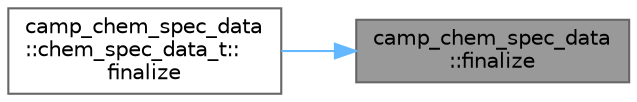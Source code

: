 digraph "camp_chem_spec_data::finalize"
{
 // LATEX_PDF_SIZE
  bgcolor="transparent";
  edge [fontname=Helvetica,fontsize=10,labelfontname=Helvetica,labelfontsize=10];
  node [fontname=Helvetica,fontsize=10,shape=box,height=0.2,width=0.4];
  rankdir="RL";
  Node1 [label="camp_chem_spec_data\l::finalize",height=0.2,width=0.4,color="gray40", fillcolor="grey60", style="filled", fontcolor="black",tooltip="Finalize the chemical species data."];
  Node1 -> Node2 [dir="back",color="steelblue1",style="solid"];
  Node2 [label="camp_chem_spec_data\l::chem_spec_data_t::\lfinalize",height=0.2,width=0.4,color="grey40", fillcolor="white", style="filled",URL="$structcamp__chem__spec__data_1_1chem__spec__data__t.html#aebd886f980f383d369948746be160ca7",tooltip="Finalize the chemical species data."];
}
